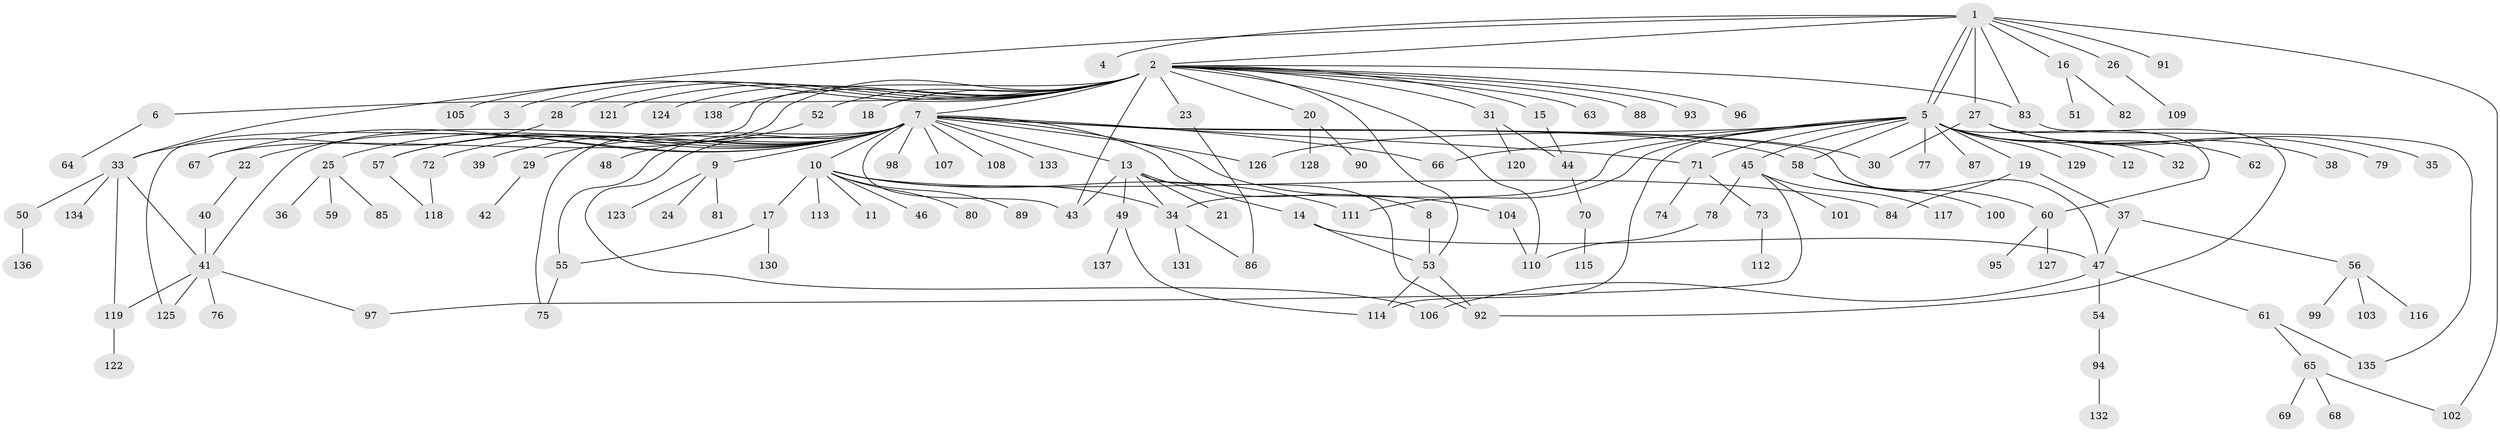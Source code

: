 // Generated by graph-tools (version 1.1) at 2025/11/02/27/25 16:11:11]
// undirected, 138 vertices, 177 edges
graph export_dot {
graph [start="1"]
  node [color=gray90,style=filled];
  1;
  2;
  3;
  4;
  5;
  6;
  7;
  8;
  9;
  10;
  11;
  12;
  13;
  14;
  15;
  16;
  17;
  18;
  19;
  20;
  21;
  22;
  23;
  24;
  25;
  26;
  27;
  28;
  29;
  30;
  31;
  32;
  33;
  34;
  35;
  36;
  37;
  38;
  39;
  40;
  41;
  42;
  43;
  44;
  45;
  46;
  47;
  48;
  49;
  50;
  51;
  52;
  53;
  54;
  55;
  56;
  57;
  58;
  59;
  60;
  61;
  62;
  63;
  64;
  65;
  66;
  67;
  68;
  69;
  70;
  71;
  72;
  73;
  74;
  75;
  76;
  77;
  78;
  79;
  80;
  81;
  82;
  83;
  84;
  85;
  86;
  87;
  88;
  89;
  90;
  91;
  92;
  93;
  94;
  95;
  96;
  97;
  98;
  99;
  100;
  101;
  102;
  103;
  104;
  105;
  106;
  107;
  108;
  109;
  110;
  111;
  112;
  113;
  114;
  115;
  116;
  117;
  118;
  119;
  120;
  121;
  122;
  123;
  124;
  125;
  126;
  127;
  128;
  129;
  130;
  131;
  132;
  133;
  134;
  135;
  136;
  137;
  138;
  1 -- 2;
  1 -- 4;
  1 -- 5;
  1 -- 5;
  1 -- 16;
  1 -- 26;
  1 -- 27;
  1 -- 33;
  1 -- 83;
  1 -- 91;
  1 -- 102;
  2 -- 3;
  2 -- 6;
  2 -- 7;
  2 -- 15;
  2 -- 18;
  2 -- 20;
  2 -- 23;
  2 -- 28;
  2 -- 31;
  2 -- 43;
  2 -- 52;
  2 -- 53;
  2 -- 63;
  2 -- 67;
  2 -- 83;
  2 -- 88;
  2 -- 93;
  2 -- 96;
  2 -- 105;
  2 -- 110;
  2 -- 121;
  2 -- 124;
  2 -- 125;
  2 -- 138;
  5 -- 12;
  5 -- 19;
  5 -- 32;
  5 -- 34;
  5 -- 45;
  5 -- 58;
  5 -- 60;
  5 -- 62;
  5 -- 66;
  5 -- 71;
  5 -- 77;
  5 -- 87;
  5 -- 111;
  5 -- 114;
  5 -- 126;
  5 -- 129;
  6 -- 64;
  7 -- 8;
  7 -- 9;
  7 -- 10;
  7 -- 13;
  7 -- 22;
  7 -- 25;
  7 -- 29;
  7 -- 30;
  7 -- 39;
  7 -- 41;
  7 -- 43;
  7 -- 47;
  7 -- 48;
  7 -- 55;
  7 -- 57;
  7 -- 58;
  7 -- 66;
  7 -- 67;
  7 -- 71;
  7 -- 72;
  7 -- 75;
  7 -- 98;
  7 -- 104;
  7 -- 106;
  7 -- 107;
  7 -- 108;
  7 -- 126;
  7 -- 133;
  8 -- 53;
  9 -- 24;
  9 -- 81;
  9 -- 123;
  10 -- 11;
  10 -- 17;
  10 -- 34;
  10 -- 46;
  10 -- 80;
  10 -- 84;
  10 -- 89;
  10 -- 111;
  10 -- 113;
  13 -- 14;
  13 -- 21;
  13 -- 34;
  13 -- 43;
  13 -- 49;
  13 -- 92;
  14 -- 47;
  14 -- 53;
  15 -- 44;
  16 -- 51;
  16 -- 82;
  17 -- 55;
  17 -- 130;
  19 -- 37;
  19 -- 84;
  20 -- 90;
  20 -- 128;
  22 -- 40;
  23 -- 86;
  25 -- 36;
  25 -- 59;
  25 -- 85;
  26 -- 109;
  27 -- 30;
  27 -- 35;
  27 -- 38;
  27 -- 79;
  27 -- 92;
  28 -- 33;
  29 -- 42;
  31 -- 44;
  31 -- 120;
  33 -- 41;
  33 -- 50;
  33 -- 119;
  33 -- 134;
  34 -- 86;
  34 -- 131;
  37 -- 47;
  37 -- 56;
  40 -- 41;
  41 -- 76;
  41 -- 97;
  41 -- 119;
  41 -- 125;
  44 -- 70;
  45 -- 78;
  45 -- 97;
  45 -- 101;
  45 -- 117;
  47 -- 54;
  47 -- 61;
  47 -- 106;
  49 -- 114;
  49 -- 137;
  50 -- 136;
  52 -- 57;
  53 -- 92;
  53 -- 114;
  54 -- 94;
  55 -- 75;
  56 -- 99;
  56 -- 103;
  56 -- 116;
  57 -- 118;
  58 -- 60;
  58 -- 100;
  60 -- 95;
  60 -- 127;
  61 -- 65;
  61 -- 135;
  65 -- 68;
  65 -- 69;
  65 -- 102;
  70 -- 115;
  71 -- 73;
  71 -- 74;
  72 -- 118;
  73 -- 112;
  78 -- 110;
  83 -- 135;
  94 -- 132;
  104 -- 110;
  119 -- 122;
}

